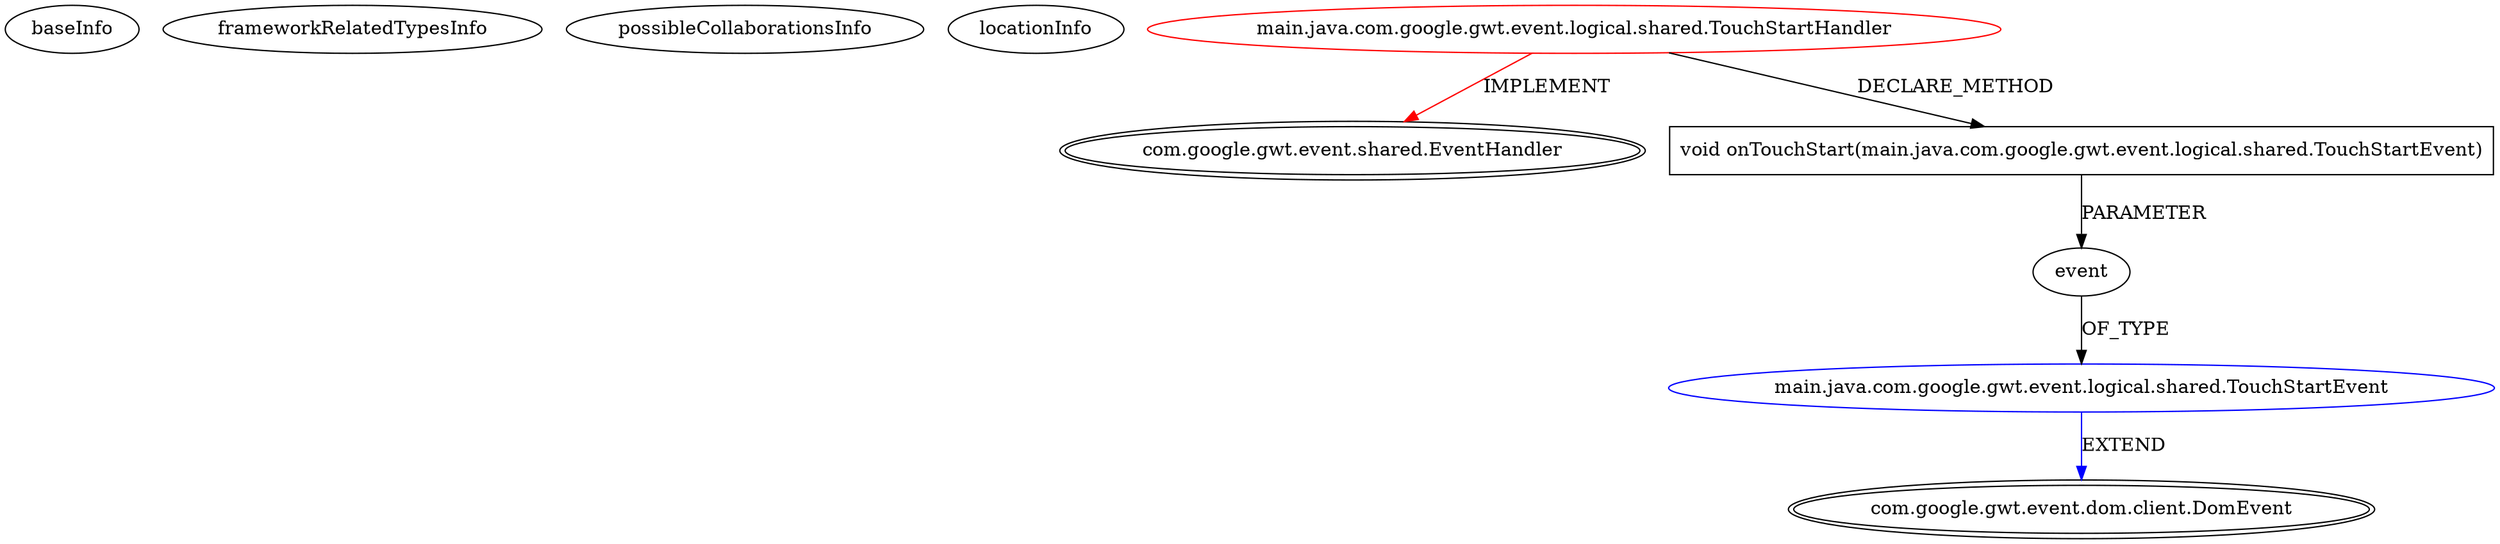 digraph {
baseInfo[graphId=3160,category="extension_graph",isAnonymous=false,possibleRelation=true]
frameworkRelatedTypesInfo[0="com.google.gwt.event.shared.EventHandler"]
possibleCollaborationsInfo[0="3160~CLIENT_METHOD_DECLARATION-PARAMETER_DECLARATION-~com.google.gwt.event.shared.EventHandler ~com.google.gwt.event.dom.client.DomEvent ~false~false"]
locationInfo[projectName="jhudson8-gwt-jquery-ui",filePath="/jhudson8-gwt-jquery-ui/gwt-jquery-ui-master/core/gwt-jquery-ui-mobile/src/main/java/com/google/gwt/event/logical/shared/TouchStartHandler.java",contextSignature="TouchStartHandler",graphId="3160"]
0[label="main.java.com.google.gwt.event.logical.shared.TouchStartHandler",vertexType="ROOT_CLIENT_CLASS_DECLARATION",isFrameworkType=false,color=red]
1[label="com.google.gwt.event.shared.EventHandler",vertexType="FRAMEWORK_INTERFACE_TYPE",isFrameworkType=true,peripheries=2]
2[label="void onTouchStart(main.java.com.google.gwt.event.logical.shared.TouchStartEvent)",vertexType="CLIENT_METHOD_DECLARATION",isFrameworkType=false,shape=box]
3[label="event",vertexType="PARAMETER_DECLARATION",isFrameworkType=false]
4[label="main.java.com.google.gwt.event.logical.shared.TouchStartEvent",vertexType="REFERENCE_CLIENT_CLASS_DECLARATION",isFrameworkType=false,color=blue]
5[label="com.google.gwt.event.dom.client.DomEvent",vertexType="FRAMEWORK_CLASS_TYPE",isFrameworkType=true,peripheries=2]
0->1[label="IMPLEMENT",color=red]
0->2[label="DECLARE_METHOD"]
4->5[label="EXTEND",color=blue]
3->4[label="OF_TYPE"]
2->3[label="PARAMETER"]
}
